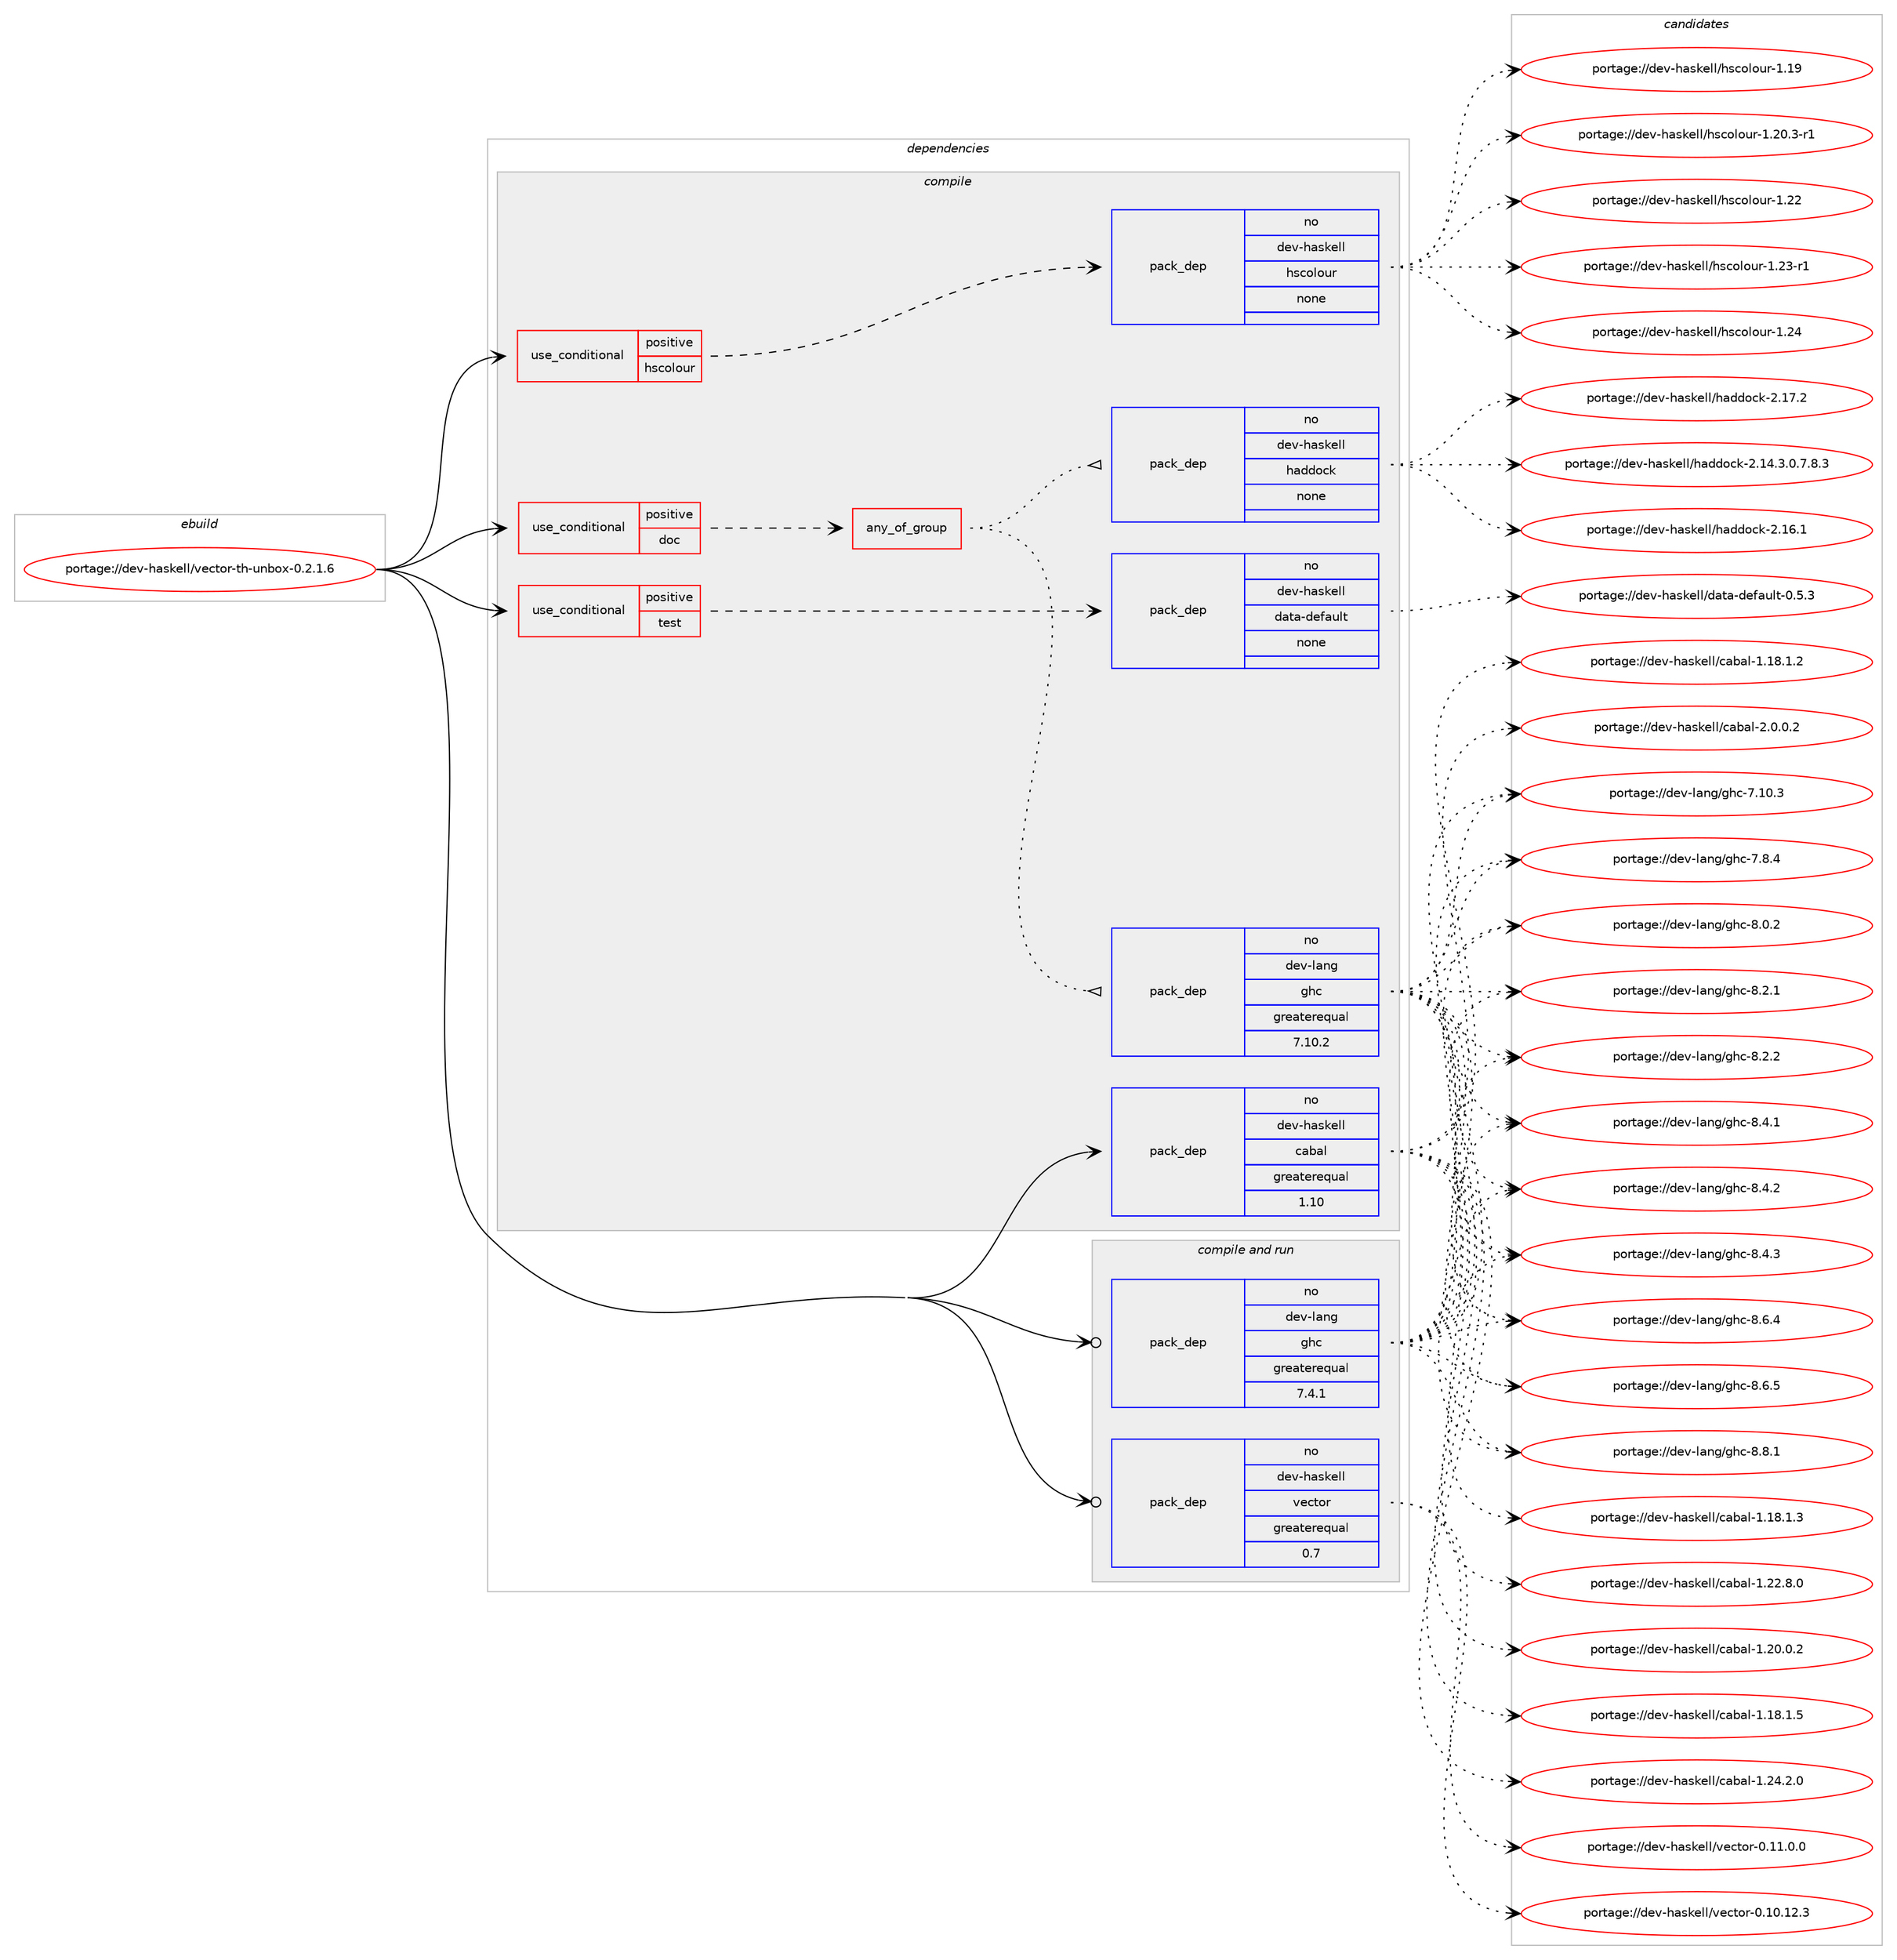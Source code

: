 digraph prolog {

# *************
# Graph options
# *************

newrank=true;
concentrate=true;
compound=true;
graph [rankdir=LR,fontname=Helvetica,fontsize=10,ranksep=1.5];#, ranksep=2.5, nodesep=0.2];
edge  [arrowhead=vee];
node  [fontname=Helvetica,fontsize=10];

# **********
# The ebuild
# **********

subgraph cluster_leftcol {
color=gray;
rank=same;
label=<<i>ebuild</i>>;
id [label="portage://dev-haskell/vector-th-unbox-0.2.1.6", color=red, width=4, href="../dev-haskell/vector-th-unbox-0.2.1.6.svg"];
}

# ****************
# The dependencies
# ****************

subgraph cluster_midcol {
color=gray;
label=<<i>dependencies</i>>;
subgraph cluster_compile {
fillcolor="#eeeeee";
style=filled;
label=<<i>compile</i>>;
subgraph cond17540 {
dependency82396 [label=<<TABLE BORDER="0" CELLBORDER="1" CELLSPACING="0" CELLPADDING="4"><TR><TD ROWSPAN="3" CELLPADDING="10">use_conditional</TD></TR><TR><TD>positive</TD></TR><TR><TD>doc</TD></TR></TABLE>>, shape=none, color=red];
subgraph any2525 {
dependency82397 [label=<<TABLE BORDER="0" CELLBORDER="1" CELLSPACING="0" CELLPADDING="4"><TR><TD CELLPADDING="10">any_of_group</TD></TR></TABLE>>, shape=none, color=red];subgraph pack62274 {
dependency82398 [label=<<TABLE BORDER="0" CELLBORDER="1" CELLSPACING="0" CELLPADDING="4" WIDTH="220"><TR><TD ROWSPAN="6" CELLPADDING="30">pack_dep</TD></TR><TR><TD WIDTH="110">no</TD></TR><TR><TD>dev-haskell</TD></TR><TR><TD>haddock</TD></TR><TR><TD>none</TD></TR><TR><TD></TD></TR></TABLE>>, shape=none, color=blue];
}
dependency82397:e -> dependency82398:w [weight=20,style="dotted",arrowhead="oinv"];
subgraph pack62275 {
dependency82399 [label=<<TABLE BORDER="0" CELLBORDER="1" CELLSPACING="0" CELLPADDING="4" WIDTH="220"><TR><TD ROWSPAN="6" CELLPADDING="30">pack_dep</TD></TR><TR><TD WIDTH="110">no</TD></TR><TR><TD>dev-lang</TD></TR><TR><TD>ghc</TD></TR><TR><TD>greaterequal</TD></TR><TR><TD>7.10.2</TD></TR></TABLE>>, shape=none, color=blue];
}
dependency82397:e -> dependency82399:w [weight=20,style="dotted",arrowhead="oinv"];
}
dependency82396:e -> dependency82397:w [weight=20,style="dashed",arrowhead="vee"];
}
id:e -> dependency82396:w [weight=20,style="solid",arrowhead="vee"];
subgraph cond17541 {
dependency82400 [label=<<TABLE BORDER="0" CELLBORDER="1" CELLSPACING="0" CELLPADDING="4"><TR><TD ROWSPAN="3" CELLPADDING="10">use_conditional</TD></TR><TR><TD>positive</TD></TR><TR><TD>hscolour</TD></TR></TABLE>>, shape=none, color=red];
subgraph pack62276 {
dependency82401 [label=<<TABLE BORDER="0" CELLBORDER="1" CELLSPACING="0" CELLPADDING="4" WIDTH="220"><TR><TD ROWSPAN="6" CELLPADDING="30">pack_dep</TD></TR><TR><TD WIDTH="110">no</TD></TR><TR><TD>dev-haskell</TD></TR><TR><TD>hscolour</TD></TR><TR><TD>none</TD></TR><TR><TD></TD></TR></TABLE>>, shape=none, color=blue];
}
dependency82400:e -> dependency82401:w [weight=20,style="dashed",arrowhead="vee"];
}
id:e -> dependency82400:w [weight=20,style="solid",arrowhead="vee"];
subgraph cond17542 {
dependency82402 [label=<<TABLE BORDER="0" CELLBORDER="1" CELLSPACING="0" CELLPADDING="4"><TR><TD ROWSPAN="3" CELLPADDING="10">use_conditional</TD></TR><TR><TD>positive</TD></TR><TR><TD>test</TD></TR></TABLE>>, shape=none, color=red];
subgraph pack62277 {
dependency82403 [label=<<TABLE BORDER="0" CELLBORDER="1" CELLSPACING="0" CELLPADDING="4" WIDTH="220"><TR><TD ROWSPAN="6" CELLPADDING="30">pack_dep</TD></TR><TR><TD WIDTH="110">no</TD></TR><TR><TD>dev-haskell</TD></TR><TR><TD>data-default</TD></TR><TR><TD>none</TD></TR><TR><TD></TD></TR></TABLE>>, shape=none, color=blue];
}
dependency82402:e -> dependency82403:w [weight=20,style="dashed",arrowhead="vee"];
}
id:e -> dependency82402:w [weight=20,style="solid",arrowhead="vee"];
subgraph pack62278 {
dependency82404 [label=<<TABLE BORDER="0" CELLBORDER="1" CELLSPACING="0" CELLPADDING="4" WIDTH="220"><TR><TD ROWSPAN="6" CELLPADDING="30">pack_dep</TD></TR><TR><TD WIDTH="110">no</TD></TR><TR><TD>dev-haskell</TD></TR><TR><TD>cabal</TD></TR><TR><TD>greaterequal</TD></TR><TR><TD>1.10</TD></TR></TABLE>>, shape=none, color=blue];
}
id:e -> dependency82404:w [weight=20,style="solid",arrowhead="vee"];
}
subgraph cluster_compileandrun {
fillcolor="#eeeeee";
style=filled;
label=<<i>compile and run</i>>;
subgraph pack62279 {
dependency82405 [label=<<TABLE BORDER="0" CELLBORDER="1" CELLSPACING="0" CELLPADDING="4" WIDTH="220"><TR><TD ROWSPAN="6" CELLPADDING="30">pack_dep</TD></TR><TR><TD WIDTH="110">no</TD></TR><TR><TD>dev-haskell</TD></TR><TR><TD>vector</TD></TR><TR><TD>greaterequal</TD></TR><TR><TD>0.7</TD></TR></TABLE>>, shape=none, color=blue];
}
id:e -> dependency82405:w [weight=20,style="solid",arrowhead="odotvee"];
subgraph pack62280 {
dependency82406 [label=<<TABLE BORDER="0" CELLBORDER="1" CELLSPACING="0" CELLPADDING="4" WIDTH="220"><TR><TD ROWSPAN="6" CELLPADDING="30">pack_dep</TD></TR><TR><TD WIDTH="110">no</TD></TR><TR><TD>dev-lang</TD></TR><TR><TD>ghc</TD></TR><TR><TD>greaterequal</TD></TR><TR><TD>7.4.1</TD></TR></TABLE>>, shape=none, color=blue];
}
id:e -> dependency82406:w [weight=20,style="solid",arrowhead="odotvee"];
}
subgraph cluster_run {
fillcolor="#eeeeee";
style=filled;
label=<<i>run</i>>;
}
}

# **************
# The candidates
# **************

subgraph cluster_choices {
rank=same;
color=gray;
label=<<i>candidates</i>>;

subgraph choice62274 {
color=black;
nodesep=1;
choiceportage1001011184510497115107101108108471049710010011199107455046495246514648465546564651 [label="portage://dev-haskell/haddock-2.14.3.0.7.8.3", color=red, width=4,href="../dev-haskell/haddock-2.14.3.0.7.8.3.svg"];
choiceportage100101118451049711510710110810847104971001001119910745504649544649 [label="portage://dev-haskell/haddock-2.16.1", color=red, width=4,href="../dev-haskell/haddock-2.16.1.svg"];
choiceportage100101118451049711510710110810847104971001001119910745504649554650 [label="portage://dev-haskell/haddock-2.17.2", color=red, width=4,href="../dev-haskell/haddock-2.17.2.svg"];
dependency82398:e -> choiceportage1001011184510497115107101108108471049710010011199107455046495246514648465546564651:w [style=dotted,weight="100"];
dependency82398:e -> choiceportage100101118451049711510710110810847104971001001119910745504649544649:w [style=dotted,weight="100"];
dependency82398:e -> choiceportage100101118451049711510710110810847104971001001119910745504649554650:w [style=dotted,weight="100"];
}
subgraph choice62275 {
color=black;
nodesep=1;
choiceportage1001011184510897110103471031049945554649484651 [label="portage://dev-lang/ghc-7.10.3", color=red, width=4,href="../dev-lang/ghc-7.10.3.svg"];
choiceportage10010111845108971101034710310499455546564652 [label="portage://dev-lang/ghc-7.8.4", color=red, width=4,href="../dev-lang/ghc-7.8.4.svg"];
choiceportage10010111845108971101034710310499455646484650 [label="portage://dev-lang/ghc-8.0.2", color=red, width=4,href="../dev-lang/ghc-8.0.2.svg"];
choiceportage10010111845108971101034710310499455646504649 [label="portage://dev-lang/ghc-8.2.1", color=red, width=4,href="../dev-lang/ghc-8.2.1.svg"];
choiceportage10010111845108971101034710310499455646504650 [label="portage://dev-lang/ghc-8.2.2", color=red, width=4,href="../dev-lang/ghc-8.2.2.svg"];
choiceportage10010111845108971101034710310499455646524649 [label="portage://dev-lang/ghc-8.4.1", color=red, width=4,href="../dev-lang/ghc-8.4.1.svg"];
choiceportage10010111845108971101034710310499455646524650 [label="portage://dev-lang/ghc-8.4.2", color=red, width=4,href="../dev-lang/ghc-8.4.2.svg"];
choiceportage10010111845108971101034710310499455646524651 [label="portage://dev-lang/ghc-8.4.3", color=red, width=4,href="../dev-lang/ghc-8.4.3.svg"];
choiceportage10010111845108971101034710310499455646544652 [label="portage://dev-lang/ghc-8.6.4", color=red, width=4,href="../dev-lang/ghc-8.6.4.svg"];
choiceportage10010111845108971101034710310499455646544653 [label="portage://dev-lang/ghc-8.6.5", color=red, width=4,href="../dev-lang/ghc-8.6.5.svg"];
choiceportage10010111845108971101034710310499455646564649 [label="portage://dev-lang/ghc-8.8.1", color=red, width=4,href="../dev-lang/ghc-8.8.1.svg"];
dependency82399:e -> choiceportage1001011184510897110103471031049945554649484651:w [style=dotted,weight="100"];
dependency82399:e -> choiceportage10010111845108971101034710310499455546564652:w [style=dotted,weight="100"];
dependency82399:e -> choiceportage10010111845108971101034710310499455646484650:w [style=dotted,weight="100"];
dependency82399:e -> choiceportage10010111845108971101034710310499455646504649:w [style=dotted,weight="100"];
dependency82399:e -> choiceportage10010111845108971101034710310499455646504650:w [style=dotted,weight="100"];
dependency82399:e -> choiceportage10010111845108971101034710310499455646524649:w [style=dotted,weight="100"];
dependency82399:e -> choiceportage10010111845108971101034710310499455646524650:w [style=dotted,weight="100"];
dependency82399:e -> choiceportage10010111845108971101034710310499455646524651:w [style=dotted,weight="100"];
dependency82399:e -> choiceportage10010111845108971101034710310499455646544652:w [style=dotted,weight="100"];
dependency82399:e -> choiceportage10010111845108971101034710310499455646544653:w [style=dotted,weight="100"];
dependency82399:e -> choiceportage10010111845108971101034710310499455646564649:w [style=dotted,weight="100"];
}
subgraph choice62276 {
color=black;
nodesep=1;
choiceportage100101118451049711510710110810847104115991111081111171144549464957 [label="portage://dev-haskell/hscolour-1.19", color=red, width=4,href="../dev-haskell/hscolour-1.19.svg"];
choiceportage10010111845104971151071011081084710411599111108111117114454946504846514511449 [label="portage://dev-haskell/hscolour-1.20.3-r1", color=red, width=4,href="../dev-haskell/hscolour-1.20.3-r1.svg"];
choiceportage100101118451049711510710110810847104115991111081111171144549465050 [label="portage://dev-haskell/hscolour-1.22", color=red, width=4,href="../dev-haskell/hscolour-1.22.svg"];
choiceportage1001011184510497115107101108108471041159911110811111711445494650514511449 [label="portage://dev-haskell/hscolour-1.23-r1", color=red, width=4,href="../dev-haskell/hscolour-1.23-r1.svg"];
choiceportage100101118451049711510710110810847104115991111081111171144549465052 [label="portage://dev-haskell/hscolour-1.24", color=red, width=4,href="../dev-haskell/hscolour-1.24.svg"];
dependency82401:e -> choiceportage100101118451049711510710110810847104115991111081111171144549464957:w [style=dotted,weight="100"];
dependency82401:e -> choiceportage10010111845104971151071011081084710411599111108111117114454946504846514511449:w [style=dotted,weight="100"];
dependency82401:e -> choiceportage100101118451049711510710110810847104115991111081111171144549465050:w [style=dotted,weight="100"];
dependency82401:e -> choiceportage1001011184510497115107101108108471041159911110811111711445494650514511449:w [style=dotted,weight="100"];
dependency82401:e -> choiceportage100101118451049711510710110810847104115991111081111171144549465052:w [style=dotted,weight="100"];
}
subgraph choice62277 {
color=black;
nodesep=1;
choiceportage10010111845104971151071011081084710097116974510010110297117108116454846534651 [label="portage://dev-haskell/data-default-0.5.3", color=red, width=4,href="../dev-haskell/data-default-0.5.3.svg"];
dependency82403:e -> choiceportage10010111845104971151071011081084710097116974510010110297117108116454846534651:w [style=dotted,weight="100"];
}
subgraph choice62278 {
color=black;
nodesep=1;
choiceportage10010111845104971151071011081084799979897108454946495646494650 [label="portage://dev-haskell/cabal-1.18.1.2", color=red, width=4,href="../dev-haskell/cabal-1.18.1.2.svg"];
choiceportage10010111845104971151071011081084799979897108454946495646494651 [label="portage://dev-haskell/cabal-1.18.1.3", color=red, width=4,href="../dev-haskell/cabal-1.18.1.3.svg"];
choiceportage10010111845104971151071011081084799979897108454946495646494653 [label="portage://dev-haskell/cabal-1.18.1.5", color=red, width=4,href="../dev-haskell/cabal-1.18.1.5.svg"];
choiceportage10010111845104971151071011081084799979897108454946504846484650 [label="portage://dev-haskell/cabal-1.20.0.2", color=red, width=4,href="../dev-haskell/cabal-1.20.0.2.svg"];
choiceportage10010111845104971151071011081084799979897108454946505046564648 [label="portage://dev-haskell/cabal-1.22.8.0", color=red, width=4,href="../dev-haskell/cabal-1.22.8.0.svg"];
choiceportage10010111845104971151071011081084799979897108454946505246504648 [label="portage://dev-haskell/cabal-1.24.2.0", color=red, width=4,href="../dev-haskell/cabal-1.24.2.0.svg"];
choiceportage100101118451049711510710110810847999798971084550464846484650 [label="portage://dev-haskell/cabal-2.0.0.2", color=red, width=4,href="../dev-haskell/cabal-2.0.0.2.svg"];
dependency82404:e -> choiceportage10010111845104971151071011081084799979897108454946495646494650:w [style=dotted,weight="100"];
dependency82404:e -> choiceportage10010111845104971151071011081084799979897108454946495646494651:w [style=dotted,weight="100"];
dependency82404:e -> choiceportage10010111845104971151071011081084799979897108454946495646494653:w [style=dotted,weight="100"];
dependency82404:e -> choiceportage10010111845104971151071011081084799979897108454946504846484650:w [style=dotted,weight="100"];
dependency82404:e -> choiceportage10010111845104971151071011081084799979897108454946505046564648:w [style=dotted,weight="100"];
dependency82404:e -> choiceportage10010111845104971151071011081084799979897108454946505246504648:w [style=dotted,weight="100"];
dependency82404:e -> choiceportage100101118451049711510710110810847999798971084550464846484650:w [style=dotted,weight="100"];
}
subgraph choice62279 {
color=black;
nodesep=1;
choiceportage1001011184510497115107101108108471181019911611111445484649484649504651 [label="portage://dev-haskell/vector-0.10.12.3", color=red, width=4,href="../dev-haskell/vector-0.10.12.3.svg"];
choiceportage10010111845104971151071011081084711810199116111114454846494946484648 [label="portage://dev-haskell/vector-0.11.0.0", color=red, width=4,href="../dev-haskell/vector-0.11.0.0.svg"];
dependency82405:e -> choiceportage1001011184510497115107101108108471181019911611111445484649484649504651:w [style=dotted,weight="100"];
dependency82405:e -> choiceportage10010111845104971151071011081084711810199116111114454846494946484648:w [style=dotted,weight="100"];
}
subgraph choice62280 {
color=black;
nodesep=1;
choiceportage1001011184510897110103471031049945554649484651 [label="portage://dev-lang/ghc-7.10.3", color=red, width=4,href="../dev-lang/ghc-7.10.3.svg"];
choiceportage10010111845108971101034710310499455546564652 [label="portage://dev-lang/ghc-7.8.4", color=red, width=4,href="../dev-lang/ghc-7.8.4.svg"];
choiceportage10010111845108971101034710310499455646484650 [label="portage://dev-lang/ghc-8.0.2", color=red, width=4,href="../dev-lang/ghc-8.0.2.svg"];
choiceportage10010111845108971101034710310499455646504649 [label="portage://dev-lang/ghc-8.2.1", color=red, width=4,href="../dev-lang/ghc-8.2.1.svg"];
choiceportage10010111845108971101034710310499455646504650 [label="portage://dev-lang/ghc-8.2.2", color=red, width=4,href="../dev-lang/ghc-8.2.2.svg"];
choiceportage10010111845108971101034710310499455646524649 [label="portage://dev-lang/ghc-8.4.1", color=red, width=4,href="../dev-lang/ghc-8.4.1.svg"];
choiceportage10010111845108971101034710310499455646524650 [label="portage://dev-lang/ghc-8.4.2", color=red, width=4,href="../dev-lang/ghc-8.4.2.svg"];
choiceportage10010111845108971101034710310499455646524651 [label="portage://dev-lang/ghc-8.4.3", color=red, width=4,href="../dev-lang/ghc-8.4.3.svg"];
choiceportage10010111845108971101034710310499455646544652 [label="portage://dev-lang/ghc-8.6.4", color=red, width=4,href="../dev-lang/ghc-8.6.4.svg"];
choiceportage10010111845108971101034710310499455646544653 [label="portage://dev-lang/ghc-8.6.5", color=red, width=4,href="../dev-lang/ghc-8.6.5.svg"];
choiceportage10010111845108971101034710310499455646564649 [label="portage://dev-lang/ghc-8.8.1", color=red, width=4,href="../dev-lang/ghc-8.8.1.svg"];
dependency82406:e -> choiceportage1001011184510897110103471031049945554649484651:w [style=dotted,weight="100"];
dependency82406:e -> choiceportage10010111845108971101034710310499455546564652:w [style=dotted,weight="100"];
dependency82406:e -> choiceportage10010111845108971101034710310499455646484650:w [style=dotted,weight="100"];
dependency82406:e -> choiceportage10010111845108971101034710310499455646504649:w [style=dotted,weight="100"];
dependency82406:e -> choiceportage10010111845108971101034710310499455646504650:w [style=dotted,weight="100"];
dependency82406:e -> choiceportage10010111845108971101034710310499455646524649:w [style=dotted,weight="100"];
dependency82406:e -> choiceportage10010111845108971101034710310499455646524650:w [style=dotted,weight="100"];
dependency82406:e -> choiceportage10010111845108971101034710310499455646524651:w [style=dotted,weight="100"];
dependency82406:e -> choiceportage10010111845108971101034710310499455646544652:w [style=dotted,weight="100"];
dependency82406:e -> choiceportage10010111845108971101034710310499455646544653:w [style=dotted,weight="100"];
dependency82406:e -> choiceportage10010111845108971101034710310499455646564649:w [style=dotted,weight="100"];
}
}

}
